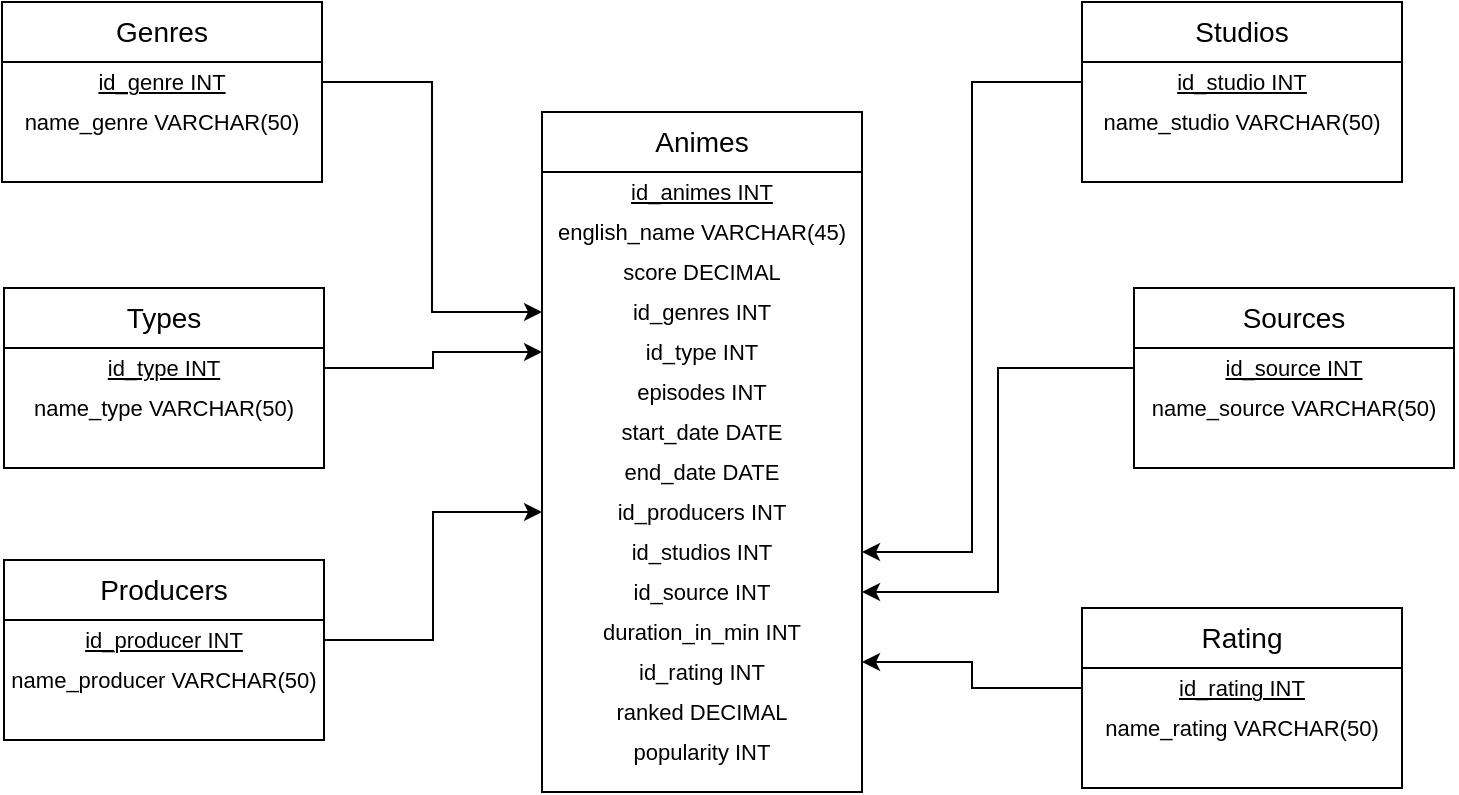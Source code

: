 <mxfile version="24.8.3">
  <diagram name="Page-1" id="FmNXVmiUKYO5AavIUr8t">
    <mxGraphModel dx="795" dy="465" grid="1" gridSize="10" guides="1" tooltips="1" connect="1" arrows="1" fold="1" page="1" pageScale="1" pageWidth="827" pageHeight="1169" math="0" shadow="0">
      <root>
        <mxCell id="0" />
        <mxCell id="1" parent="0" />
        <mxCell id="9YOkMzRPD7ddnAfmrJgy-1" value="" style="rounded=0;whiteSpace=wrap;html=1;" vertex="1" parent="1">
          <mxGeometry x="330" y="120" width="160" height="340" as="geometry" />
        </mxCell>
        <mxCell id="9YOkMzRPD7ddnAfmrJgy-2" value="&lt;font style=&quot;font-size: 14px;&quot;&gt;Animes&lt;/font&gt;" style="text;html=1;align=center;verticalAlign=middle;whiteSpace=wrap;rounded=0;" vertex="1" parent="1">
          <mxGeometry x="330" y="120" width="160" height="30" as="geometry" />
        </mxCell>
        <mxCell id="9YOkMzRPD7ddnAfmrJgy-3" value="" style="endArrow=none;html=1;rounded=0;exitX=1;exitY=1;exitDx=0;exitDy=0;entryX=0;entryY=1;entryDx=0;entryDy=0;" edge="1" parent="1" source="9YOkMzRPD7ddnAfmrJgy-2" target="9YOkMzRPD7ddnAfmrJgy-2">
          <mxGeometry width="50" height="50" relative="1" as="geometry">
            <mxPoint x="490" y="150" as="sourcePoint" />
            <mxPoint x="331" y="151" as="targetPoint" />
          </mxGeometry>
        </mxCell>
        <mxCell id="9YOkMzRPD7ddnAfmrJgy-4" value="&lt;font style=&quot;font-size: 11px;&quot;&gt;&lt;u&gt;id_animes INT&lt;/u&gt;&lt;/font&gt;" style="text;html=1;align=center;verticalAlign=middle;whiteSpace=wrap;rounded=0;" vertex="1" parent="1">
          <mxGeometry x="330" y="150" width="160" height="20" as="geometry" />
        </mxCell>
        <mxCell id="9YOkMzRPD7ddnAfmrJgy-5" value="&lt;font style=&quot;font-size: 11px;&quot;&gt;english_name VARCHAR(45)&lt;/font&gt;" style="text;html=1;align=center;verticalAlign=middle;whiteSpace=wrap;rounded=0;" vertex="1" parent="1">
          <mxGeometry x="330" y="170" width="160" height="20" as="geometry" />
        </mxCell>
        <mxCell id="9YOkMzRPD7ddnAfmrJgy-6" value="&lt;font style=&quot;font-size: 11px;&quot;&gt;score DECIMAL&lt;/font&gt;" style="text;html=1;align=center;verticalAlign=middle;whiteSpace=wrap;rounded=0;" vertex="1" parent="1">
          <mxGeometry x="330" y="190" width="160" height="20" as="geometry" />
        </mxCell>
        <mxCell id="9YOkMzRPD7ddnAfmrJgy-7" value="&lt;font style=&quot;font-size: 11px;&quot;&gt;id_genres INT&lt;/font&gt;" style="text;html=1;align=center;verticalAlign=middle;whiteSpace=wrap;rounded=0;" vertex="1" parent="1">
          <mxGeometry x="330" y="210" width="160" height="20" as="geometry" />
        </mxCell>
        <mxCell id="9YOkMzRPD7ddnAfmrJgy-8" value="&lt;font style=&quot;font-size: 11px;&quot;&gt;id_type INT&lt;/font&gt;" style="text;html=1;align=center;verticalAlign=middle;whiteSpace=wrap;rounded=0;" vertex="1" parent="1">
          <mxGeometry x="330" y="230" width="160" height="20" as="geometry" />
        </mxCell>
        <mxCell id="9YOkMzRPD7ddnAfmrJgy-9" value="&lt;font style=&quot;font-size: 11px;&quot;&gt;episodes INT&lt;/font&gt;" style="text;html=1;align=center;verticalAlign=middle;whiteSpace=wrap;rounded=0;" vertex="1" parent="1">
          <mxGeometry x="330" y="250" width="160" height="20" as="geometry" />
        </mxCell>
        <mxCell id="9YOkMzRPD7ddnAfmrJgy-10" value="&lt;font style=&quot;font-size: 11px;&quot;&gt;start_date DATE&lt;/font&gt;" style="text;html=1;align=center;verticalAlign=middle;whiteSpace=wrap;rounded=0;" vertex="1" parent="1">
          <mxGeometry x="330" y="270" width="160" height="20" as="geometry" />
        </mxCell>
        <mxCell id="9YOkMzRPD7ddnAfmrJgy-11" value="&lt;font style=&quot;font-size: 11px;&quot;&gt;end_date DATE&lt;/font&gt;" style="text;html=1;align=center;verticalAlign=middle;whiteSpace=wrap;rounded=0;" vertex="1" parent="1">
          <mxGeometry x="330" y="290" width="160" height="20" as="geometry" />
        </mxCell>
        <mxCell id="9YOkMzRPD7ddnAfmrJgy-12" value="&lt;font style=&quot;font-size: 11px;&quot;&gt;id_producers INT&lt;/font&gt;" style="text;html=1;align=center;verticalAlign=middle;whiteSpace=wrap;rounded=0;" vertex="1" parent="1">
          <mxGeometry x="330" y="310" width="160" height="20" as="geometry" />
        </mxCell>
        <mxCell id="9YOkMzRPD7ddnAfmrJgy-13" value="&lt;font style=&quot;font-size: 11px;&quot;&gt;id_studios INT&lt;/font&gt;" style="text;html=1;align=center;verticalAlign=middle;whiteSpace=wrap;rounded=0;" vertex="1" parent="1">
          <mxGeometry x="330" y="330" width="160" height="20" as="geometry" />
        </mxCell>
        <mxCell id="9YOkMzRPD7ddnAfmrJgy-14" value="&lt;font style=&quot;font-size: 11px;&quot;&gt;id_source INT&lt;/font&gt;" style="text;html=1;align=center;verticalAlign=middle;whiteSpace=wrap;rounded=0;" vertex="1" parent="1">
          <mxGeometry x="330" y="350" width="160" height="20" as="geometry" />
        </mxCell>
        <mxCell id="9YOkMzRPD7ddnAfmrJgy-15" value="&lt;span style=&quot;font-size: 11px;&quot;&gt;duration_in_min INT&lt;/span&gt;" style="text;html=1;align=center;verticalAlign=middle;whiteSpace=wrap;rounded=0;" vertex="1" parent="1">
          <mxGeometry x="330" y="370" width="160" height="20" as="geometry" />
        </mxCell>
        <mxCell id="9YOkMzRPD7ddnAfmrJgy-16" value="&lt;span style=&quot;font-size: 11px;&quot;&gt;id_rating INT&lt;/span&gt;" style="text;html=1;align=center;verticalAlign=middle;whiteSpace=wrap;rounded=0;" vertex="1" parent="1">
          <mxGeometry x="330" y="390" width="160" height="20" as="geometry" />
        </mxCell>
        <mxCell id="9YOkMzRPD7ddnAfmrJgy-17" value="&lt;span style=&quot;font-size: 11px;&quot;&gt;ranked DECIMAL&lt;/span&gt;" style="text;html=1;align=center;verticalAlign=middle;whiteSpace=wrap;rounded=0;" vertex="1" parent="1">
          <mxGeometry x="330" y="410" width="160" height="20" as="geometry" />
        </mxCell>
        <mxCell id="9YOkMzRPD7ddnAfmrJgy-18" value="&lt;span style=&quot;font-size: 11px;&quot;&gt;popularity INT&lt;/span&gt;" style="text;html=1;align=center;verticalAlign=middle;whiteSpace=wrap;rounded=0;" vertex="1" parent="1">
          <mxGeometry x="330" y="430" width="160" height="20" as="geometry" />
        </mxCell>
        <mxCell id="9YOkMzRPD7ddnAfmrJgy-21" value="" style="rounded=0;whiteSpace=wrap;html=1;" vertex="1" parent="1">
          <mxGeometry x="60" y="65" width="160" height="90" as="geometry" />
        </mxCell>
        <mxCell id="9YOkMzRPD7ddnAfmrJgy-22" value="&lt;font style=&quot;font-size: 14px;&quot;&gt;Genres&lt;/font&gt;" style="text;html=1;align=center;verticalAlign=middle;whiteSpace=wrap;rounded=0;" vertex="1" parent="1">
          <mxGeometry x="60" y="65" width="160" height="30" as="geometry" />
        </mxCell>
        <mxCell id="9YOkMzRPD7ddnAfmrJgy-23" value="" style="endArrow=none;html=1;rounded=0;entryX=1;entryY=1;entryDx=0;entryDy=0;exitX=0;exitY=1;exitDx=0;exitDy=0;" edge="1" parent="1" source="9YOkMzRPD7ddnAfmrJgy-22" target="9YOkMzRPD7ddnAfmrJgy-22">
          <mxGeometry width="50" height="50" relative="1" as="geometry">
            <mxPoint x="70" y="96" as="sourcePoint" />
            <mxPoint x="200" y="85" as="targetPoint" />
          </mxGeometry>
        </mxCell>
        <mxCell id="9YOkMzRPD7ddnAfmrJgy-51" style="edgeStyle=elbowEdgeStyle;rounded=0;orthogonalLoop=1;jettySize=auto;html=1;exitX=1;exitY=0.5;exitDx=0;exitDy=0;entryX=0;entryY=0.5;entryDx=0;entryDy=0;" edge="1" parent="1" source="9YOkMzRPD7ddnAfmrJgy-24" target="9YOkMzRPD7ddnAfmrJgy-7">
          <mxGeometry relative="1" as="geometry" />
        </mxCell>
        <mxCell id="9YOkMzRPD7ddnAfmrJgy-24" value="&lt;font style=&quot;font-size: 11px;&quot;&gt;&lt;u&gt;id_genre INT&lt;/u&gt;&lt;/font&gt;" style="text;html=1;align=center;verticalAlign=middle;whiteSpace=wrap;rounded=0;" vertex="1" parent="1">
          <mxGeometry x="60" y="95" width="160" height="20" as="geometry" />
        </mxCell>
        <mxCell id="9YOkMzRPD7ddnAfmrJgy-25" value="&lt;font style=&quot;font-size: 11px;&quot;&gt;name_genre VARCHAR(50)&lt;/font&gt;" style="text;html=1;align=center;verticalAlign=middle;whiteSpace=wrap;rounded=0;" vertex="1" parent="1">
          <mxGeometry x="60" y="115" width="160" height="20" as="geometry" />
        </mxCell>
        <mxCell id="9YOkMzRPD7ddnAfmrJgy-26" value="" style="rounded=0;whiteSpace=wrap;html=1;" vertex="1" parent="1">
          <mxGeometry x="61" y="208" width="160" height="90" as="geometry" />
        </mxCell>
        <mxCell id="9YOkMzRPD7ddnAfmrJgy-27" value="&lt;span style=&quot;font-size: 14px;&quot;&gt;Types&lt;/span&gt;" style="text;html=1;align=center;verticalAlign=middle;whiteSpace=wrap;rounded=0;" vertex="1" parent="1">
          <mxGeometry x="61" y="208" width="160" height="30" as="geometry" />
        </mxCell>
        <mxCell id="9YOkMzRPD7ddnAfmrJgy-28" value="" style="endArrow=none;html=1;rounded=0;entryX=1;entryY=1;entryDx=0;entryDy=0;exitX=0;exitY=1;exitDx=0;exitDy=0;" edge="1" parent="1" source="9YOkMzRPD7ddnAfmrJgy-27" target="9YOkMzRPD7ddnAfmrJgy-27">
          <mxGeometry width="50" height="50" relative="1" as="geometry">
            <mxPoint x="71" y="239" as="sourcePoint" />
            <mxPoint x="201" y="228" as="targetPoint" />
          </mxGeometry>
        </mxCell>
        <mxCell id="9YOkMzRPD7ddnAfmrJgy-52" style="edgeStyle=elbowEdgeStyle;rounded=0;orthogonalLoop=1;jettySize=auto;html=1;exitX=1;exitY=0.5;exitDx=0;exitDy=0;entryX=0;entryY=0.5;entryDx=0;entryDy=0;" edge="1" parent="1" source="9YOkMzRPD7ddnAfmrJgy-29" target="9YOkMzRPD7ddnAfmrJgy-8">
          <mxGeometry relative="1" as="geometry" />
        </mxCell>
        <mxCell id="9YOkMzRPD7ddnAfmrJgy-29" value="&lt;font style=&quot;font-size: 11px;&quot;&gt;&lt;u&gt;id_type INT&lt;/u&gt;&lt;/font&gt;" style="text;html=1;align=center;verticalAlign=middle;whiteSpace=wrap;rounded=0;" vertex="1" parent="1">
          <mxGeometry x="61" y="238" width="160" height="20" as="geometry" />
        </mxCell>
        <mxCell id="9YOkMzRPD7ddnAfmrJgy-30" value="&lt;font style=&quot;font-size: 11px;&quot;&gt;name_type VARCHAR(50)&lt;/font&gt;" style="text;html=1;align=center;verticalAlign=middle;whiteSpace=wrap;rounded=0;" vertex="1" parent="1">
          <mxGeometry x="61" y="258" width="160" height="20" as="geometry" />
        </mxCell>
        <mxCell id="9YOkMzRPD7ddnAfmrJgy-31" value="" style="rounded=0;whiteSpace=wrap;html=1;" vertex="1" parent="1">
          <mxGeometry x="61" y="344" width="160" height="90" as="geometry" />
        </mxCell>
        <mxCell id="9YOkMzRPD7ddnAfmrJgy-32" value="&lt;span style=&quot;font-size: 14px;&quot;&gt;Producers&lt;/span&gt;" style="text;html=1;align=center;verticalAlign=middle;whiteSpace=wrap;rounded=0;" vertex="1" parent="1">
          <mxGeometry x="61" y="344" width="160" height="30" as="geometry" />
        </mxCell>
        <mxCell id="9YOkMzRPD7ddnAfmrJgy-33" value="" style="endArrow=none;html=1;rounded=0;entryX=1;entryY=1;entryDx=0;entryDy=0;exitX=0;exitY=1;exitDx=0;exitDy=0;" edge="1" parent="1" source="9YOkMzRPD7ddnAfmrJgy-32" target="9YOkMzRPD7ddnAfmrJgy-32">
          <mxGeometry width="50" height="50" relative="1" as="geometry">
            <mxPoint x="71" y="375" as="sourcePoint" />
            <mxPoint x="201" y="364" as="targetPoint" />
          </mxGeometry>
        </mxCell>
        <mxCell id="9YOkMzRPD7ddnAfmrJgy-58" style="edgeStyle=elbowEdgeStyle;rounded=0;orthogonalLoop=1;jettySize=auto;html=1;exitX=1;exitY=0.5;exitDx=0;exitDy=0;entryX=0;entryY=0.5;entryDx=0;entryDy=0;" edge="1" parent="1" source="9YOkMzRPD7ddnAfmrJgy-34" target="9YOkMzRPD7ddnAfmrJgy-12">
          <mxGeometry relative="1" as="geometry" />
        </mxCell>
        <mxCell id="9YOkMzRPD7ddnAfmrJgy-34" value="&lt;font style=&quot;font-size: 11px;&quot;&gt;&lt;u&gt;id_producer INT&lt;/u&gt;&lt;/font&gt;" style="text;html=1;align=center;verticalAlign=middle;whiteSpace=wrap;rounded=0;" vertex="1" parent="1">
          <mxGeometry x="61" y="374" width="160" height="20" as="geometry" />
        </mxCell>
        <mxCell id="9YOkMzRPD7ddnAfmrJgy-35" value="&lt;font style=&quot;font-size: 11px;&quot;&gt;name_producer VARCHAR(50)&lt;/font&gt;" style="text;html=1;align=center;verticalAlign=middle;whiteSpace=wrap;rounded=0;" vertex="1" parent="1">
          <mxGeometry x="61" y="394" width="160" height="20" as="geometry" />
        </mxCell>
        <mxCell id="9YOkMzRPD7ddnAfmrJgy-36" value="" style="rounded=0;whiteSpace=wrap;html=1;" vertex="1" parent="1">
          <mxGeometry x="600" y="65" width="160" height="90" as="geometry" />
        </mxCell>
        <mxCell id="9YOkMzRPD7ddnAfmrJgy-37" value="&lt;font style=&quot;font-size: 14px;&quot;&gt;Studios&lt;/font&gt;" style="text;html=1;align=center;verticalAlign=middle;whiteSpace=wrap;rounded=0;" vertex="1" parent="1">
          <mxGeometry x="600" y="65" width="160" height="30" as="geometry" />
        </mxCell>
        <mxCell id="9YOkMzRPD7ddnAfmrJgy-38" value="" style="endArrow=none;html=1;rounded=0;entryX=1;entryY=1;entryDx=0;entryDy=0;exitX=0;exitY=1;exitDx=0;exitDy=0;" edge="1" parent="1" source="9YOkMzRPD7ddnAfmrJgy-37" target="9YOkMzRPD7ddnAfmrJgy-37">
          <mxGeometry width="50" height="50" relative="1" as="geometry">
            <mxPoint x="610" y="96" as="sourcePoint" />
            <mxPoint x="740" y="85" as="targetPoint" />
          </mxGeometry>
        </mxCell>
        <mxCell id="9YOkMzRPD7ddnAfmrJgy-54" style="edgeStyle=elbowEdgeStyle;rounded=0;orthogonalLoop=1;jettySize=auto;html=1;exitX=0;exitY=0.5;exitDx=0;exitDy=0;entryX=1;entryY=0.5;entryDx=0;entryDy=0;" edge="1" parent="1" source="9YOkMzRPD7ddnAfmrJgy-39" target="9YOkMzRPD7ddnAfmrJgy-13">
          <mxGeometry relative="1" as="geometry" />
        </mxCell>
        <mxCell id="9YOkMzRPD7ddnAfmrJgy-39" value="&lt;font style=&quot;font-size: 11px;&quot;&gt;&lt;u&gt;id_studio INT&lt;/u&gt;&lt;/font&gt;" style="text;html=1;align=center;verticalAlign=middle;whiteSpace=wrap;rounded=0;" vertex="1" parent="1">
          <mxGeometry x="600" y="95" width="160" height="20" as="geometry" />
        </mxCell>
        <mxCell id="9YOkMzRPD7ddnAfmrJgy-40" value="&lt;font style=&quot;font-size: 11px;&quot;&gt;name_studio VARCHAR(50)&lt;/font&gt;" style="text;html=1;align=center;verticalAlign=middle;whiteSpace=wrap;rounded=0;" vertex="1" parent="1">
          <mxGeometry x="600" y="115" width="160" height="20" as="geometry" />
        </mxCell>
        <mxCell id="9YOkMzRPD7ddnAfmrJgy-41" value="" style="rounded=0;whiteSpace=wrap;html=1;" vertex="1" parent="1">
          <mxGeometry x="626" y="208" width="160" height="90" as="geometry" />
        </mxCell>
        <mxCell id="9YOkMzRPD7ddnAfmrJgy-42" value="&lt;font style=&quot;font-size: 14px;&quot;&gt;Sources&lt;/font&gt;" style="text;html=1;align=center;verticalAlign=middle;whiteSpace=wrap;rounded=0;" vertex="1" parent="1">
          <mxGeometry x="626" y="208" width="160" height="30" as="geometry" />
        </mxCell>
        <mxCell id="9YOkMzRPD7ddnAfmrJgy-43" value="" style="endArrow=none;html=1;rounded=0;entryX=1;entryY=1;entryDx=0;entryDy=0;exitX=0;exitY=1;exitDx=0;exitDy=0;" edge="1" parent="1" source="9YOkMzRPD7ddnAfmrJgy-42" target="9YOkMzRPD7ddnAfmrJgy-42">
          <mxGeometry width="50" height="50" relative="1" as="geometry">
            <mxPoint x="636" y="239" as="sourcePoint" />
            <mxPoint x="766" y="228" as="targetPoint" />
          </mxGeometry>
        </mxCell>
        <mxCell id="9YOkMzRPD7ddnAfmrJgy-55" style="edgeStyle=elbowEdgeStyle;rounded=0;orthogonalLoop=1;jettySize=auto;html=1;exitX=0;exitY=0.5;exitDx=0;exitDy=0;entryX=1;entryY=0.5;entryDx=0;entryDy=0;" edge="1" parent="1" source="9YOkMzRPD7ddnAfmrJgy-44" target="9YOkMzRPD7ddnAfmrJgy-14">
          <mxGeometry relative="1" as="geometry" />
        </mxCell>
        <mxCell id="9YOkMzRPD7ddnAfmrJgy-44" value="&lt;font style=&quot;font-size: 11px;&quot;&gt;&lt;u&gt;id_source INT&lt;/u&gt;&lt;/font&gt;" style="text;html=1;align=center;verticalAlign=middle;whiteSpace=wrap;rounded=0;" vertex="1" parent="1">
          <mxGeometry x="626" y="238" width="160" height="20" as="geometry" />
        </mxCell>
        <mxCell id="9YOkMzRPD7ddnAfmrJgy-45" value="&lt;font style=&quot;font-size: 11px;&quot;&gt;name_source VARCHAR(50)&lt;/font&gt;" style="text;html=1;align=center;verticalAlign=middle;whiteSpace=wrap;rounded=0;" vertex="1" parent="1">
          <mxGeometry x="626" y="258" width="160" height="20" as="geometry" />
        </mxCell>
        <mxCell id="9YOkMzRPD7ddnAfmrJgy-46" value="" style="rounded=0;whiteSpace=wrap;html=1;" vertex="1" parent="1">
          <mxGeometry x="600" y="368" width="160" height="90" as="geometry" />
        </mxCell>
        <mxCell id="9YOkMzRPD7ddnAfmrJgy-47" value="&lt;font style=&quot;font-size: 14px;&quot;&gt;Rating&lt;/font&gt;" style="text;html=1;align=center;verticalAlign=middle;whiteSpace=wrap;rounded=0;" vertex="1" parent="1">
          <mxGeometry x="600" y="368" width="160" height="30" as="geometry" />
        </mxCell>
        <mxCell id="9YOkMzRPD7ddnAfmrJgy-48" value="" style="endArrow=none;html=1;rounded=0;entryX=1;entryY=1;entryDx=0;entryDy=0;exitX=0;exitY=1;exitDx=0;exitDy=0;" edge="1" parent="1" source="9YOkMzRPD7ddnAfmrJgy-47" target="9YOkMzRPD7ddnAfmrJgy-47">
          <mxGeometry width="50" height="50" relative="1" as="geometry">
            <mxPoint x="610" y="399" as="sourcePoint" />
            <mxPoint x="740" y="388" as="targetPoint" />
          </mxGeometry>
        </mxCell>
        <mxCell id="9YOkMzRPD7ddnAfmrJgy-57" style="edgeStyle=elbowEdgeStyle;rounded=0;orthogonalLoop=1;jettySize=auto;html=1;exitX=0;exitY=0.5;exitDx=0;exitDy=0;entryX=1;entryY=0.25;entryDx=0;entryDy=0;" edge="1" parent="1" source="9YOkMzRPD7ddnAfmrJgy-49" target="9YOkMzRPD7ddnAfmrJgy-16">
          <mxGeometry relative="1" as="geometry" />
        </mxCell>
        <mxCell id="9YOkMzRPD7ddnAfmrJgy-49" value="&lt;font style=&quot;font-size: 11px;&quot;&gt;&lt;u&gt;id_rating INT&lt;/u&gt;&lt;/font&gt;" style="text;html=1;align=center;verticalAlign=middle;whiteSpace=wrap;rounded=0;" vertex="1" parent="1">
          <mxGeometry x="600" y="398" width="160" height="20" as="geometry" />
        </mxCell>
        <mxCell id="9YOkMzRPD7ddnAfmrJgy-50" value="&lt;font style=&quot;font-size: 11px;&quot;&gt;name_rating VARCHAR(50)&lt;/font&gt;" style="text;html=1;align=center;verticalAlign=middle;whiteSpace=wrap;rounded=0;" vertex="1" parent="1">
          <mxGeometry x="600" y="418" width="160" height="20" as="geometry" />
        </mxCell>
      </root>
    </mxGraphModel>
  </diagram>
</mxfile>
